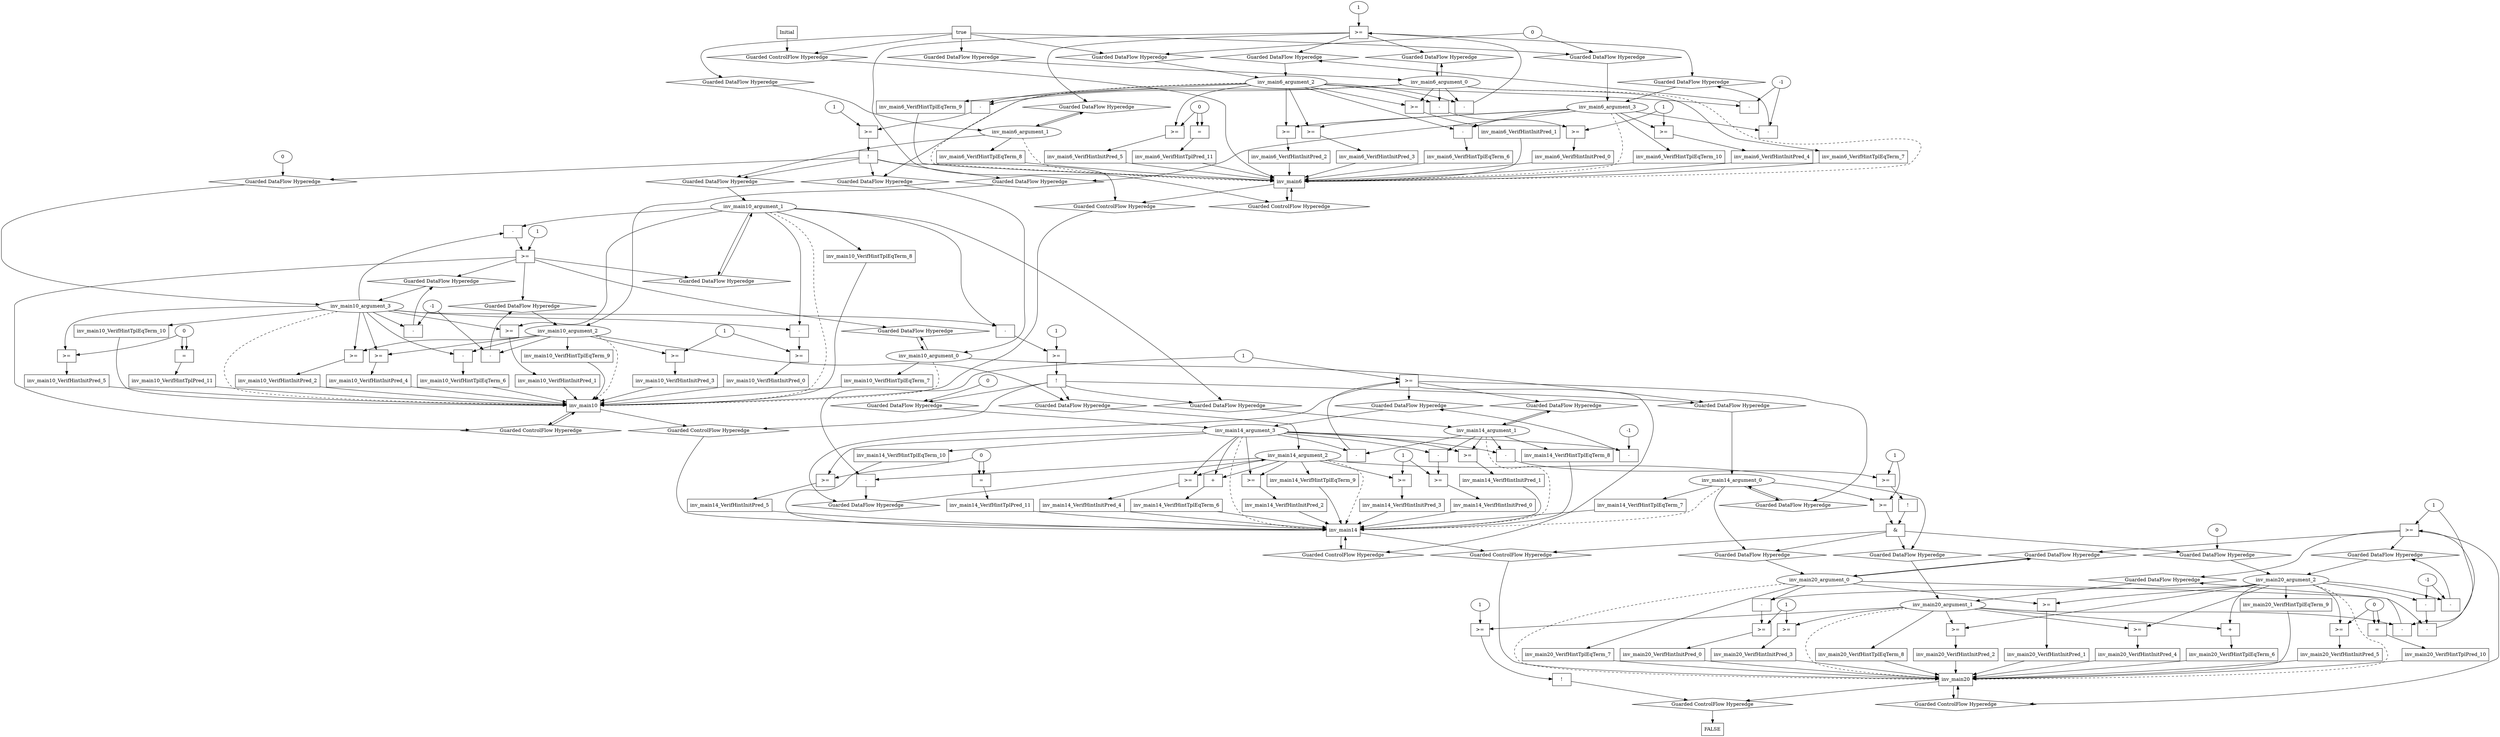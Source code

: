 digraph dag {
inv_main10 [label="inv_main10" shape="rect"];
inv_main14 [label="inv_main14" shape="rect"];
inv_main20 [label="inv_main20" shape="rect"];
inv_main6 [label="inv_main6" shape="rect"];
FALSE [label="FALSE" shape="rect"];
Initial [label="Initial" shape="rect"];
ControlFowHyperEdge_0 [label="Guarded ControlFlow Hyperedge" shape="diamond"];
Initial -> ControlFowHyperEdge_0[label=""]
ControlFowHyperEdge_0 -> inv_main6[label=""]
ControlFowHyperEdge_1 [label="Guarded ControlFlow Hyperedge" shape="diamond"];
inv_main20 -> ControlFowHyperEdge_1[label=""]
ControlFowHyperEdge_1 -> inv_main20[label=""]
ControlFowHyperEdge_2 [label="Guarded ControlFlow Hyperedge" shape="diamond"];
inv_main14 -> ControlFowHyperEdge_2[label=""]
ControlFowHyperEdge_2 -> inv_main20[label=""]
ControlFowHyperEdge_3 [label="Guarded ControlFlow Hyperedge" shape="diamond"];
inv_main14 -> ControlFowHyperEdge_3[label=""]
ControlFowHyperEdge_3 -> inv_main14[label=""]
ControlFowHyperEdge_4 [label="Guarded ControlFlow Hyperedge" shape="diamond"];
inv_main10 -> ControlFowHyperEdge_4[label=""]
ControlFowHyperEdge_4 -> inv_main14[label=""]
ControlFowHyperEdge_5 [label="Guarded ControlFlow Hyperedge" shape="diamond"];
inv_main10 -> ControlFowHyperEdge_5[label=""]
ControlFowHyperEdge_5 -> inv_main10[label=""]
ControlFowHyperEdge_6 [label="Guarded ControlFlow Hyperedge" shape="diamond"];
inv_main6 -> ControlFowHyperEdge_6[label=""]
ControlFowHyperEdge_6 -> inv_main10[label=""]
ControlFowHyperEdge_7 [label="Guarded ControlFlow Hyperedge" shape="diamond"];
inv_main6 -> ControlFowHyperEdge_7[label=""]
ControlFowHyperEdge_7 -> inv_main6[label=""]
ControlFowHyperEdge_8 [label="Guarded ControlFlow Hyperedge" shape="diamond"];
inv_main20 -> ControlFowHyperEdge_8[label=""]
ControlFowHyperEdge_8 -> FALSE[label=""]
inv_main6_argument_0 [label="inv_main6_argument_0" shape="oval"];
inv_main6_argument_0 -> inv_main6[label="" style="dashed"]
inv_main6_argument_1 [label="inv_main6_argument_1" shape="oval"];
inv_main6_argument_1 -> inv_main6[label="" style="dashed"]
inv_main6_argument_2 [label="inv_main6_argument_2" shape="oval"];
inv_main6_argument_2 -> inv_main6[label="" style="dashed"]
inv_main6_argument_3 [label="inv_main6_argument_3" shape="oval"];
inv_main6_argument_3 -> inv_main6[label="" style="dashed"]
inv_main20_argument_0 [label="inv_main20_argument_0" shape="oval"];
inv_main20_argument_0 -> inv_main20[label="" style="dashed"]
inv_main20_argument_1 [label="inv_main20_argument_1" shape="oval"];
inv_main20_argument_1 -> inv_main20[label="" style="dashed"]
inv_main20_argument_2 [label="inv_main20_argument_2" shape="oval"];
inv_main20_argument_2 -> inv_main20[label="" style="dashed"]
inv_main14_argument_0 [label="inv_main14_argument_0" shape="oval"];
inv_main14_argument_0 -> inv_main14[label="" style="dashed"]
inv_main14_argument_1 [label="inv_main14_argument_1" shape="oval"];
inv_main14_argument_1 -> inv_main14[label="" style="dashed"]
inv_main14_argument_2 [label="inv_main14_argument_2" shape="oval"];
inv_main14_argument_2 -> inv_main14[label="" style="dashed"]
inv_main14_argument_3 [label="inv_main14_argument_3" shape="oval"];
inv_main14_argument_3 -> inv_main14[label="" style="dashed"]
inv_main10_argument_0 [label="inv_main10_argument_0" shape="oval"];
inv_main10_argument_0 -> inv_main10[label="" style="dashed"]
inv_main10_argument_1 [label="inv_main10_argument_1" shape="oval"];
inv_main10_argument_1 -> inv_main10[label="" style="dashed"]
inv_main10_argument_2 [label="inv_main10_argument_2" shape="oval"];
inv_main10_argument_2 -> inv_main10[label="" style="dashed"]
inv_main10_argument_3 [label="inv_main10_argument_3" shape="oval"];
inv_main10_argument_3 -> inv_main10[label="" style="dashed"]

true_0 [label="true" shape="rect"];
true_0->ControlFowHyperEdge_0 [label=""];
xxxinv_main6___Initial_0xxxdataFlow_0_node_0 [label="0"];

xxxinv_main6___Initial_0xxxdataFlow_0_node_0->DataFowHyperEdge_0_inv_main6_argument_2 [label=""];

xxxinv_main6___Initial_0xxxdataFlow_0_node_0->DataFowHyperEdge_0_inv_main6_argument_3 [label=""];
xxxinv_main20___inv_main20_1xxxguard_0_node_0 [label=">=" shape="rect"];
xxxinv_main20___inv_main20_1xxxguard_0_node_1 [label="-" shape="rect"];
xxxinv_main20___inv_main20_1xxxguard_0_node_3 [label="-" shape="rect"];
xxxinv_main20___inv_main20_1xxxguard_0_node_1->xxxinv_main20___inv_main20_1xxxguard_0_node_0
xxxinv_main20___inv_main20_1xxxdataFlow_0_node_2->xxxinv_main20___inv_main20_1xxxguard_0_node_0
inv_main20_argument_0->xxxinv_main20___inv_main20_1xxxguard_0_node_1
xxxinv_main20___inv_main20_1xxxguard_0_node_3->xxxinv_main20___inv_main20_1xxxguard_0_node_1
inv_main20_argument_2->xxxinv_main20___inv_main20_1xxxguard_0_node_3
xxxinv_main20___inv_main20_1xxxdataFlow1_node_2->xxxinv_main20___inv_main20_1xxxguard_0_node_3

xxxinv_main20___inv_main20_1xxxguard_0_node_0->ControlFowHyperEdge_1 [label=""];
xxxinv_main20___inv_main20_1xxxdataFlow_0_node_0 [label="-" shape="rect"];
xxxinv_main20___inv_main20_1xxxdataFlow_0_node_2 [label="1"];
inv_main20_argument_1->xxxinv_main20___inv_main20_1xxxdataFlow_0_node_0
xxxinv_main20___inv_main20_1xxxdataFlow_0_node_2->xxxinv_main20___inv_main20_1xxxdataFlow_0_node_0

xxxinv_main20___inv_main20_1xxxdataFlow_0_node_0->DataFowHyperEdge_1_inv_main20_argument_1 [label=""];
xxxinv_main20___inv_main20_1xxxdataFlow1_node_0 [label="-" shape="rect"];
xxxinv_main20___inv_main20_1xxxdataFlow1_node_2 [label="-1"];
inv_main20_argument_2->xxxinv_main20___inv_main20_1xxxdataFlow1_node_0
xxxinv_main20___inv_main20_1xxxdataFlow1_node_2->xxxinv_main20___inv_main20_1xxxdataFlow1_node_0

xxxinv_main20___inv_main20_1xxxdataFlow1_node_0->DataFowHyperEdge_1_inv_main20_argument_2 [label=""];
xxxinv_main20___inv_main14_2xxx_and [label="&" shape="rect"];
xxxinv_main20___inv_main14_2xxxguard_0_node_0 [label=">=" shape="rect"];
xxxinv_main20___inv_main14_2xxxguard_0_node_2 [label="1"];
inv_main14_argument_0->xxxinv_main20___inv_main14_2xxxguard_0_node_0
xxxinv_main20___inv_main14_2xxxguard_0_node_2->xxxinv_main20___inv_main14_2xxxguard_0_node_0

xxxinv_main20___inv_main14_2xxxguard_0_node_0->xxxinv_main20___inv_main14_2xxx_and [label=""];
xxxinv_main20___inv_main14_2xxxguard1_node_0 [label="!" shape="rect"];
xxxinv_main20___inv_main14_2xxxguard1_node_1 [label=">=" shape="rect"];
xxxinv_main20___inv_main14_2xxxguard1_node_2 [label="-" shape="rect"];
xxxinv_main20___inv_main14_2xxxguard1_node_1->xxxinv_main20___inv_main14_2xxxguard1_node_0
xxxinv_main20___inv_main14_2xxxguard1_node_2->xxxinv_main20___inv_main14_2xxxguard1_node_1
xxxinv_main20___inv_main14_2xxxguard_0_node_2->xxxinv_main20___inv_main14_2xxxguard1_node_1
inv_main14_argument_1->xxxinv_main20___inv_main14_2xxxguard1_node_2
inv_main14_argument_3->xxxinv_main20___inv_main14_2xxxguard1_node_2

xxxinv_main20___inv_main14_2xxxguard1_node_0->xxxinv_main20___inv_main14_2xxx_and [label=""];
xxxinv_main20___inv_main14_2xxx_and->ControlFowHyperEdge_2 [label=""];
xxxinv_main20___inv_main14_2xxxdataFlow_0_node_0 [label="0"];

xxxinv_main20___inv_main14_2xxxdataFlow_0_node_0->DataFowHyperEdge_2_inv_main20_argument_2 [label=""];
xxxinv_main14___inv_main14_3xxxguard_0_node_0 [label=">=" shape="rect"];
xxxinv_main14___inv_main14_3xxxguard_0_node_1 [label="-" shape="rect"];
xxxinv_main14___inv_main14_3xxxguard_0_node_1->xxxinv_main14___inv_main14_3xxxguard_0_node_0
xxxinv_main14___inv_main14_3xxxdataFlow_0_node_2->xxxinv_main14___inv_main14_3xxxguard_0_node_0
inv_main14_argument_1->xxxinv_main14___inv_main14_3xxxguard_0_node_1
inv_main14_argument_3->xxxinv_main14___inv_main14_3xxxguard_0_node_1

xxxinv_main14___inv_main14_3xxxguard_0_node_0->ControlFowHyperEdge_3 [label=""];
xxxinv_main14___inv_main14_3xxxdataFlow_0_node_0 [label="-" shape="rect"];
xxxinv_main14___inv_main14_3xxxdataFlow_0_node_2 [label="1"];
inv_main14_argument_2->xxxinv_main14___inv_main14_3xxxdataFlow_0_node_0
xxxinv_main14___inv_main14_3xxxdataFlow_0_node_2->xxxinv_main14___inv_main14_3xxxdataFlow_0_node_0

xxxinv_main14___inv_main14_3xxxdataFlow_0_node_0->DataFowHyperEdge_3_inv_main14_argument_2 [label=""];
xxxinv_main14___inv_main14_3xxxdataFlow1_node_0 [label="-" shape="rect"];
xxxinv_main14___inv_main14_3xxxdataFlow1_node_2 [label="-1"];
inv_main14_argument_3->xxxinv_main14___inv_main14_3xxxdataFlow1_node_0
xxxinv_main14___inv_main14_3xxxdataFlow1_node_2->xxxinv_main14___inv_main14_3xxxdataFlow1_node_0

xxxinv_main14___inv_main14_3xxxdataFlow1_node_0->DataFowHyperEdge_3_inv_main14_argument_3 [label=""];
xxxinv_main14___inv_main10_4xxxguard_0_node_0 [label="!" shape="rect"];
xxxinv_main14___inv_main10_4xxxguard_0_node_1 [label=">=" shape="rect"];
xxxinv_main14___inv_main10_4xxxguard_0_node_2 [label="-" shape="rect"];
xxxinv_main14___inv_main10_4xxxguard_0_node_5 [label="1"];
xxxinv_main14___inv_main10_4xxxguard_0_node_1->xxxinv_main14___inv_main10_4xxxguard_0_node_0
xxxinv_main14___inv_main10_4xxxguard_0_node_2->xxxinv_main14___inv_main10_4xxxguard_0_node_1
xxxinv_main14___inv_main10_4xxxguard_0_node_5->xxxinv_main14___inv_main10_4xxxguard_0_node_1
inv_main10_argument_1->xxxinv_main14___inv_main10_4xxxguard_0_node_2
inv_main10_argument_3->xxxinv_main14___inv_main10_4xxxguard_0_node_2

xxxinv_main14___inv_main10_4xxxguard_0_node_0->ControlFowHyperEdge_4 [label=""];
xxxinv_main14___inv_main10_4xxxdataFlow_0_node_0 [label="0"];

xxxinv_main14___inv_main10_4xxxdataFlow_0_node_0->DataFowHyperEdge_4_inv_main14_argument_3 [label=""];
xxxinv_main10___inv_main10_5xxxguard_0_node_0 [label=">=" shape="rect"];
xxxinv_main10___inv_main10_5xxxguard_0_node_1 [label="-" shape="rect"];
xxxinv_main10___inv_main10_5xxxguard_0_node_4 [label="1"];
xxxinv_main10___inv_main10_5xxxguard_0_node_1->xxxinv_main10___inv_main10_5xxxguard_0_node_0
xxxinv_main10___inv_main10_5xxxguard_0_node_4->xxxinv_main10___inv_main10_5xxxguard_0_node_0
inv_main10_argument_1->xxxinv_main10___inv_main10_5xxxguard_0_node_1
inv_main10_argument_3->xxxinv_main10___inv_main10_5xxxguard_0_node_1

xxxinv_main10___inv_main10_5xxxguard_0_node_0->ControlFowHyperEdge_5 [label=""];
xxxinv_main10___inv_main10_5xxxdataFlow_0_node_0 [label="-" shape="rect"];
xxxinv_main10___inv_main10_5xxxdataFlow_0_node_2 [label="-1"];
inv_main10_argument_2->xxxinv_main10___inv_main10_5xxxdataFlow_0_node_0
xxxinv_main10___inv_main10_5xxxdataFlow_0_node_2->xxxinv_main10___inv_main10_5xxxdataFlow_0_node_0

xxxinv_main10___inv_main10_5xxxdataFlow_0_node_0->DataFowHyperEdge_5_inv_main10_argument_2 [label=""];
xxxinv_main10___inv_main10_5xxxdataFlow1_node_0 [label="-" shape="rect"];
inv_main10_argument_3->xxxinv_main10___inv_main10_5xxxdataFlow1_node_0
xxxinv_main10___inv_main10_5xxxdataFlow_0_node_2->xxxinv_main10___inv_main10_5xxxdataFlow1_node_0

xxxinv_main10___inv_main10_5xxxdataFlow1_node_0->DataFowHyperEdge_5_inv_main10_argument_3 [label=""];
xxxinv_main10___inv_main6_6xxxguard_0_node_0 [label="!" shape="rect"];
xxxinv_main10___inv_main6_6xxxguard_0_node_1 [label=">=" shape="rect"];
xxxinv_main10___inv_main6_6xxxguard_0_node_2 [label="-" shape="rect"];
xxxinv_main10___inv_main6_6xxxguard_0_node_5 [label="1"];
xxxinv_main10___inv_main6_6xxxguard_0_node_1->xxxinv_main10___inv_main6_6xxxguard_0_node_0
xxxinv_main10___inv_main6_6xxxguard_0_node_2->xxxinv_main10___inv_main6_6xxxguard_0_node_1
xxxinv_main10___inv_main6_6xxxguard_0_node_5->xxxinv_main10___inv_main6_6xxxguard_0_node_1
inv_main6_argument_0->xxxinv_main10___inv_main6_6xxxguard_0_node_2
inv_main6_argument_2->xxxinv_main10___inv_main6_6xxxguard_0_node_2

xxxinv_main10___inv_main6_6xxxguard_0_node_0->ControlFowHyperEdge_6 [label=""];
xxxinv_main10___inv_main6_6xxxdataFlow_0_node_0 [label="0"];

xxxinv_main10___inv_main6_6xxxdataFlow_0_node_0->DataFowHyperEdge_6_inv_main10_argument_3 [label=""];
xxxinv_main6___inv_main6_7xxxguard_0_node_0 [label=">=" shape="rect"];
xxxinv_main6___inv_main6_7xxxguard_0_node_1 [label="-" shape="rect"];
xxxinv_main6___inv_main6_7xxxguard_0_node_4 [label="1"];
xxxinv_main6___inv_main6_7xxxguard_0_node_1->xxxinv_main6___inv_main6_7xxxguard_0_node_0
xxxinv_main6___inv_main6_7xxxguard_0_node_4->xxxinv_main6___inv_main6_7xxxguard_0_node_0
inv_main6_argument_0->xxxinv_main6___inv_main6_7xxxguard_0_node_1
inv_main6_argument_2->xxxinv_main6___inv_main6_7xxxguard_0_node_1

xxxinv_main6___inv_main6_7xxxguard_0_node_0->ControlFowHyperEdge_7 [label=""];
xxxinv_main6___inv_main6_7xxxdataFlow_0_node_0 [label="-" shape="rect"];
xxxinv_main6___inv_main6_7xxxdataFlow_0_node_2 [label="-1"];
inv_main6_argument_2->xxxinv_main6___inv_main6_7xxxdataFlow_0_node_0
xxxinv_main6___inv_main6_7xxxdataFlow_0_node_2->xxxinv_main6___inv_main6_7xxxdataFlow_0_node_0

xxxinv_main6___inv_main6_7xxxdataFlow_0_node_0->DataFowHyperEdge_7_inv_main6_argument_2 [label=""];
xxxinv_main6___inv_main6_7xxxdataFlow1_node_0 [label="-" shape="rect"];
inv_main6_argument_3->xxxinv_main6___inv_main6_7xxxdataFlow1_node_0
xxxinv_main6___inv_main6_7xxxdataFlow_0_node_2->xxxinv_main6___inv_main6_7xxxdataFlow1_node_0

xxxinv_main6___inv_main6_7xxxdataFlow1_node_0->DataFowHyperEdge_7_inv_main6_argument_3 [label=""];
xxxFALSE___inv_main20_8xxxguard_0_node_0 [label="!" shape="rect"];
xxxFALSE___inv_main20_8xxxguard_0_node_1 [label=">=" shape="rect"];
xxxFALSE___inv_main20_8xxxguard_0_node_3 [label="1"];
xxxFALSE___inv_main20_8xxxguard_0_node_1->xxxFALSE___inv_main20_8xxxguard_0_node_0
inv_main20_argument_1->xxxFALSE___inv_main20_8xxxguard_0_node_1
xxxFALSE___inv_main20_8xxxguard_0_node_3->xxxFALSE___inv_main20_8xxxguard_0_node_1

xxxFALSE___inv_main20_8xxxguard_0_node_0->ControlFowHyperEdge_8 [label=""];
DataFowHyperEdge_0_inv_main6_argument_0 [label="Guarded DataFlow Hyperedge" shape="diamond"];
DataFowHyperEdge_0_inv_main6_argument_0 -> inv_main6_argument_0[label=""]
true_0->DataFowHyperEdge_0_inv_main6_argument_0 [label=""];
DataFowHyperEdge_0_inv_main6_argument_1 [label="Guarded DataFlow Hyperedge" shape="diamond"];
DataFowHyperEdge_0_inv_main6_argument_1 -> inv_main6_argument_1[label=""]
true_0->DataFowHyperEdge_0_inv_main6_argument_1 [label=""];
DataFowHyperEdge_0_inv_main6_argument_2 [label="Guarded DataFlow Hyperedge" shape="diamond"];
DataFowHyperEdge_0_inv_main6_argument_2 -> inv_main6_argument_2[label=""]
true_0->DataFowHyperEdge_0_inv_main6_argument_2 [label=""];
DataFowHyperEdge_0_inv_main6_argument_3 [label="Guarded DataFlow Hyperedge" shape="diamond"];
DataFowHyperEdge_0_inv_main6_argument_3 -> inv_main6_argument_3[label=""]
true_0->DataFowHyperEdge_0_inv_main6_argument_3 [label=""];
DataFowHyperEdge_1_inv_main20_argument_0 [label="Guarded DataFlow Hyperedge" shape="diamond"];
DataFowHyperEdge_1_inv_main20_argument_0 -> inv_main20_argument_0[label=""]
xxxinv_main20___inv_main20_1xxxguard_0_node_0 -> DataFowHyperEdge_1_inv_main20_argument_0[label=""]
DataFowHyperEdge_1_inv_main20_argument_1 [label="Guarded DataFlow Hyperedge" shape="diamond"];
DataFowHyperEdge_1_inv_main20_argument_1 -> inv_main20_argument_1[label=""]
xxxinv_main20___inv_main20_1xxxguard_0_node_0 -> DataFowHyperEdge_1_inv_main20_argument_1[label=""]
DataFowHyperEdge_1_inv_main20_argument_2 [label="Guarded DataFlow Hyperedge" shape="diamond"];
DataFowHyperEdge_1_inv_main20_argument_2 -> inv_main20_argument_2[label=""]
xxxinv_main20___inv_main20_1xxxguard_0_node_0 -> DataFowHyperEdge_1_inv_main20_argument_2[label=""]
DataFowHyperEdge_2_inv_main20_argument_0 [label="Guarded DataFlow Hyperedge" shape="diamond"];
DataFowHyperEdge_2_inv_main20_argument_0 -> inv_main20_argument_0[label=""]
xxxinv_main20___inv_main14_2xxx_and -> DataFowHyperEdge_2_inv_main20_argument_0[label=""]
DataFowHyperEdge_2_inv_main20_argument_1 [label="Guarded DataFlow Hyperedge" shape="diamond"];
DataFowHyperEdge_2_inv_main20_argument_1 -> inv_main20_argument_1[label=""]
xxxinv_main20___inv_main14_2xxx_and -> DataFowHyperEdge_2_inv_main20_argument_1[label=""]
DataFowHyperEdge_2_inv_main20_argument_2 [label="Guarded DataFlow Hyperedge" shape="diamond"];
DataFowHyperEdge_2_inv_main20_argument_2 -> inv_main20_argument_2[label=""]
xxxinv_main20___inv_main14_2xxx_and -> DataFowHyperEdge_2_inv_main20_argument_2[label=""]
DataFowHyperEdge_3_inv_main14_argument_0 [label="Guarded DataFlow Hyperedge" shape="diamond"];
DataFowHyperEdge_3_inv_main14_argument_0 -> inv_main14_argument_0[label=""]
xxxinv_main14___inv_main14_3xxxguard_0_node_0 -> DataFowHyperEdge_3_inv_main14_argument_0[label=""]
DataFowHyperEdge_3_inv_main14_argument_1 [label="Guarded DataFlow Hyperedge" shape="diamond"];
DataFowHyperEdge_3_inv_main14_argument_1 -> inv_main14_argument_1[label=""]
xxxinv_main14___inv_main14_3xxxguard_0_node_0 -> DataFowHyperEdge_3_inv_main14_argument_1[label=""]
DataFowHyperEdge_3_inv_main14_argument_2 [label="Guarded DataFlow Hyperedge" shape="diamond"];
DataFowHyperEdge_3_inv_main14_argument_2 -> inv_main14_argument_2[label=""]
xxxinv_main14___inv_main14_3xxxguard_0_node_0 -> DataFowHyperEdge_3_inv_main14_argument_2[label=""]
DataFowHyperEdge_3_inv_main14_argument_3 [label="Guarded DataFlow Hyperedge" shape="diamond"];
DataFowHyperEdge_3_inv_main14_argument_3 -> inv_main14_argument_3[label=""]
xxxinv_main14___inv_main14_3xxxguard_0_node_0 -> DataFowHyperEdge_3_inv_main14_argument_3[label=""]
DataFowHyperEdge_4_inv_main14_argument_0 [label="Guarded DataFlow Hyperedge" shape="diamond"];
DataFowHyperEdge_4_inv_main14_argument_0 -> inv_main14_argument_0[label=""]
xxxinv_main14___inv_main10_4xxxguard_0_node_0 -> DataFowHyperEdge_4_inv_main14_argument_0[label=""]
DataFowHyperEdge_4_inv_main14_argument_1 [label="Guarded DataFlow Hyperedge" shape="diamond"];
DataFowHyperEdge_4_inv_main14_argument_1 -> inv_main14_argument_1[label=""]
xxxinv_main14___inv_main10_4xxxguard_0_node_0 -> DataFowHyperEdge_4_inv_main14_argument_1[label=""]
DataFowHyperEdge_4_inv_main14_argument_2 [label="Guarded DataFlow Hyperedge" shape="diamond"];
DataFowHyperEdge_4_inv_main14_argument_2 -> inv_main14_argument_2[label=""]
xxxinv_main14___inv_main10_4xxxguard_0_node_0 -> DataFowHyperEdge_4_inv_main14_argument_2[label=""]
DataFowHyperEdge_4_inv_main14_argument_3 [label="Guarded DataFlow Hyperedge" shape="diamond"];
DataFowHyperEdge_4_inv_main14_argument_3 -> inv_main14_argument_3[label=""]
xxxinv_main14___inv_main10_4xxxguard_0_node_0 -> DataFowHyperEdge_4_inv_main14_argument_3[label=""]
DataFowHyperEdge_5_inv_main10_argument_0 [label="Guarded DataFlow Hyperedge" shape="diamond"];
DataFowHyperEdge_5_inv_main10_argument_0 -> inv_main10_argument_0[label=""]
xxxinv_main10___inv_main10_5xxxguard_0_node_0 -> DataFowHyperEdge_5_inv_main10_argument_0[label=""]
DataFowHyperEdge_5_inv_main10_argument_1 [label="Guarded DataFlow Hyperedge" shape="diamond"];
DataFowHyperEdge_5_inv_main10_argument_1 -> inv_main10_argument_1[label=""]
xxxinv_main10___inv_main10_5xxxguard_0_node_0 -> DataFowHyperEdge_5_inv_main10_argument_1[label=""]
DataFowHyperEdge_5_inv_main10_argument_2 [label="Guarded DataFlow Hyperedge" shape="diamond"];
DataFowHyperEdge_5_inv_main10_argument_2 -> inv_main10_argument_2[label=""]
xxxinv_main10___inv_main10_5xxxguard_0_node_0 -> DataFowHyperEdge_5_inv_main10_argument_2[label=""]
DataFowHyperEdge_5_inv_main10_argument_3 [label="Guarded DataFlow Hyperedge" shape="diamond"];
DataFowHyperEdge_5_inv_main10_argument_3 -> inv_main10_argument_3[label=""]
xxxinv_main10___inv_main10_5xxxguard_0_node_0 -> DataFowHyperEdge_5_inv_main10_argument_3[label=""]
DataFowHyperEdge_6_inv_main10_argument_0 [label="Guarded DataFlow Hyperedge" shape="diamond"];
DataFowHyperEdge_6_inv_main10_argument_0 -> inv_main10_argument_0[label=""]
xxxinv_main10___inv_main6_6xxxguard_0_node_0 -> DataFowHyperEdge_6_inv_main10_argument_0[label=""]
DataFowHyperEdge_6_inv_main10_argument_1 [label="Guarded DataFlow Hyperedge" shape="diamond"];
DataFowHyperEdge_6_inv_main10_argument_1 -> inv_main10_argument_1[label=""]
xxxinv_main10___inv_main6_6xxxguard_0_node_0 -> DataFowHyperEdge_6_inv_main10_argument_1[label=""]
DataFowHyperEdge_6_inv_main10_argument_2 [label="Guarded DataFlow Hyperedge" shape="diamond"];
DataFowHyperEdge_6_inv_main10_argument_2 -> inv_main10_argument_2[label=""]
xxxinv_main10___inv_main6_6xxxguard_0_node_0 -> DataFowHyperEdge_6_inv_main10_argument_2[label=""]
DataFowHyperEdge_6_inv_main10_argument_3 [label="Guarded DataFlow Hyperedge" shape="diamond"];
DataFowHyperEdge_6_inv_main10_argument_3 -> inv_main10_argument_3[label=""]
xxxinv_main10___inv_main6_6xxxguard_0_node_0 -> DataFowHyperEdge_6_inv_main10_argument_3[label=""]
DataFowHyperEdge_7_inv_main6_argument_0 [label="Guarded DataFlow Hyperedge" shape="diamond"];
DataFowHyperEdge_7_inv_main6_argument_0 -> inv_main6_argument_0[label=""]
xxxinv_main6___inv_main6_7xxxguard_0_node_0 -> DataFowHyperEdge_7_inv_main6_argument_0[label=""]
DataFowHyperEdge_7_inv_main6_argument_1 [label="Guarded DataFlow Hyperedge" shape="diamond"];
DataFowHyperEdge_7_inv_main6_argument_1 -> inv_main6_argument_1[label=""]
xxxinv_main6___inv_main6_7xxxguard_0_node_0 -> DataFowHyperEdge_7_inv_main6_argument_1[label=""]
DataFowHyperEdge_7_inv_main6_argument_2 [label="Guarded DataFlow Hyperedge" shape="diamond"];
DataFowHyperEdge_7_inv_main6_argument_2 -> inv_main6_argument_2[label=""]
xxxinv_main6___inv_main6_7xxxguard_0_node_0 -> DataFowHyperEdge_7_inv_main6_argument_2[label=""]
DataFowHyperEdge_7_inv_main6_argument_3 [label="Guarded DataFlow Hyperedge" shape="diamond"];
DataFowHyperEdge_7_inv_main6_argument_3 -> inv_main6_argument_3[label=""]
xxxinv_main6___inv_main6_7xxxguard_0_node_0 -> DataFowHyperEdge_7_inv_main6_argument_3[label=""]
inv_main20_argument_0 -> DataFowHyperEdge_1_inv_main20_argument_0[label=""]
inv_main14_argument_0 -> DataFowHyperEdge_2_inv_main20_argument_0[label=""]
inv_main14_argument_2 -> DataFowHyperEdge_2_inv_main20_argument_1[label=""]
inv_main14_argument_0 -> DataFowHyperEdge_3_inv_main14_argument_0[label=""]
inv_main14_argument_1 -> DataFowHyperEdge_3_inv_main14_argument_1[label=""]
inv_main10_argument_0 -> DataFowHyperEdge_4_inv_main14_argument_0[label=""]
inv_main10_argument_1 -> DataFowHyperEdge_4_inv_main14_argument_1[label=""]
inv_main10_argument_2 -> DataFowHyperEdge_4_inv_main14_argument_2[label=""]
inv_main10_argument_0 -> DataFowHyperEdge_5_inv_main10_argument_0[label=""]
inv_main10_argument_1 -> DataFowHyperEdge_5_inv_main10_argument_1[label=""]
inv_main6_argument_0 -> DataFowHyperEdge_6_inv_main10_argument_0[label=""]
inv_main6_argument_1 -> DataFowHyperEdge_6_inv_main10_argument_1[label=""]
inv_main6_argument_3 -> DataFowHyperEdge_6_inv_main10_argument_2[label=""]
inv_main6_argument_0 -> DataFowHyperEdge_7_inv_main6_argument_0[label=""]
inv_main6_argument_1 -> DataFowHyperEdge_7_inv_main6_argument_1[label=""]




inv_main6_VerifHintInitPred_0 [label="inv_main6_VerifHintInitPred_0" shape="rect"];
inv_main6predicate_0_node_0 -> inv_main6_VerifHintInitPred_0[label="" ];
inv_main6_VerifHintInitPred_0 -> inv_main6[label="" ];
inv_main6predicate_0_node_0 [label=">=" shape="rect"];
inv_main6predicate_0_node_1 [label="-" shape="rect"];
inv_main6_argument_0 [label="inv_main6_argument_0"];
inv_main6_argument_2 [label="inv_main6_argument_2"];
inv_main6predicate_0_node_4 [label="1"];
inv_main6predicate_0_node_1->inv_main6predicate_0_node_0
inv_main6predicate_0_node_4->inv_main6predicate_0_node_0
inv_main6_argument_2->inv_main6predicate_0_node_1
inv_main6_argument_0->inv_main6predicate_0_node_1

inv_main6_VerifHintInitPred_1 [label="inv_main6_VerifHintInitPred_1" shape="rect"];
inv_main6predicate_1_node_0 -> inv_main6_VerifHintInitPred_1[label="" ];
inv_main6_VerifHintInitPred_1 -> inv_main6[label="" ];
inv_main6predicate_1_node_0 [label=">=" shape="rect"];
inv_main6_argument_0 [label="inv_main6_argument_0"];
inv_main6_argument_2 [label="inv_main6_argument_2"];
inv_main6_argument_2->inv_main6predicate_1_node_0
inv_main6_argument_0->inv_main6predicate_1_node_0

inv_main6_VerifHintInitPred_2 [label="inv_main6_VerifHintInitPred_2" shape="rect"];
inv_main6predicate_2_node_0 -> inv_main6_VerifHintInitPred_2[label="" ];
inv_main6_VerifHintInitPred_2 -> inv_main6[label="" ];
inv_main6predicate_2_node_0 [label=">=" shape="rect"];
inv_main6_argument_2 [label="inv_main6_argument_2"];
inv_main6_argument_3 [label="inv_main6_argument_3"];
inv_main6_argument_3->inv_main6predicate_2_node_0
inv_main6_argument_2->inv_main6predicate_2_node_0

inv_main6_VerifHintInitPred_3 [label="inv_main6_VerifHintInitPred_3" shape="rect"];
inv_main6predicate_3_node_0 -> inv_main6_VerifHintInitPred_3[label="" ];
inv_main6_VerifHintInitPred_3 -> inv_main6[label="" ];
inv_main6predicate_3_node_0 [label=">=" shape="rect"];
inv_main6_argument_3 [label="inv_main6_argument_3"];
inv_main6_argument_2 [label="inv_main6_argument_2"];
inv_main6_argument_2->inv_main6predicate_3_node_0
inv_main6_argument_3->inv_main6predicate_3_node_0

inv_main6_VerifHintInitPred_4 [label="inv_main6_VerifHintInitPred_4" shape="rect"];
inv_main6predicate_4_node_0 -> inv_main6_VerifHintInitPred_4[label="" ];
inv_main6_VerifHintInitPred_4 -> inv_main6[label="" ];
inv_main6predicate_4_node_0 [label=">=" shape="rect"];
inv_main6_argument_3 [label="inv_main6_argument_3"];
inv_main6predicate_0_node_4->inv_main6predicate_4_node_0
inv_main6_argument_3->inv_main6predicate_4_node_0

inv_main6_VerifHintInitPred_5 [label="inv_main6_VerifHintInitPred_5" shape="rect"];
inv_main6predicate_5_node_0 -> inv_main6_VerifHintInitPred_5[label="" ];
inv_main6_VerifHintInitPred_5 -> inv_main6[label="" ];
inv_main6predicate_5_node_0 [label=">=" shape="rect"];
inv_main6_argument_2 [label="inv_main6_argument_2"];
inv_main6predicate_5_node_2 [label="0"];
inv_main6predicate_5_node_2->inv_main6predicate_5_node_0
inv_main6_argument_2->inv_main6predicate_5_node_0

inv_main6_VerifHintTplEqTerm_6 [label="inv_main6_VerifHintTplEqTerm_6" shape="rect"];
inv_main6predicate_6_node_0 -> inv_main6_VerifHintTplEqTerm_6[label="" ];
inv_main6_VerifHintTplEqTerm_6 -> inv_main6[label="" ];
inv_main6predicate_6_node_0 [label="-" shape="rect"];
inv_main6_argument_3 [label="inv_main6_argument_3"];
inv_main6_argument_2 [label="inv_main6_argument_2"];
inv_main6_argument_2->inv_main6predicate_6_node_0
inv_main6_argument_3->inv_main6predicate_6_node_0

inv_main6_VerifHintTplEqTerm_7 [label="inv_main6_VerifHintTplEqTerm_7" shape="rect"];
inv_main6_argument_0 -> inv_main6_VerifHintTplEqTerm_7[label="" ];
inv_main6_VerifHintTplEqTerm_7 -> inv_main6[label="" ];
inv_main6_argument_0 [label="inv_main6_argument_0"];

inv_main6_VerifHintTplEqTerm_8 [label="inv_main6_VerifHintTplEqTerm_8" shape="rect"];
inv_main6_argument_1 -> inv_main6_VerifHintTplEqTerm_8[label="" ];
inv_main6_VerifHintTplEqTerm_8 -> inv_main6[label="" ];
inv_main6_argument_1 [label="inv_main6_argument_1"];

inv_main6_VerifHintTplEqTerm_9 [label="inv_main6_VerifHintTplEqTerm_9" shape="rect"];
inv_main6_argument_2 -> inv_main6_VerifHintTplEqTerm_9[label="" ];
inv_main6_VerifHintTplEqTerm_9 -> inv_main6[label="" ];
inv_main6_argument_2 [label="inv_main6_argument_2"];

inv_main6_VerifHintTplEqTerm_10 [label="inv_main6_VerifHintTplEqTerm_10" shape="rect"];
inv_main6_argument_3 -> inv_main6_VerifHintTplEqTerm_10[label="" ];
inv_main6_VerifHintTplEqTerm_10 -> inv_main6[label="" ];
inv_main6_argument_3 [label="inv_main6_argument_3"];

inv_main6_VerifHintTplPred_11 [label="inv_main6_VerifHintTplPred_11" shape="rect"];
inv_main6predicate_11_node_0 -> inv_main6_VerifHintTplPred_11[label="" ];
inv_main6_VerifHintTplPred_11 -> inv_main6[label="" ];
inv_main6predicate_11_node_0 [label="=" shape="rect"];
inv_main6predicate_5_node_2->inv_main6predicate_11_node_0
inv_main6predicate_5_node_2->inv_main6predicate_11_node_0

inv_main20_VerifHintInitPred_0 [label="inv_main20_VerifHintInitPred_0" shape="rect"];
inv_main20predicate_0_node_0 -> inv_main20_VerifHintInitPred_0[label="" ];
inv_main20_VerifHintInitPred_0 -> inv_main20[label="" ];
inv_main20predicate_0_node_0 [label=">=" shape="rect"];
inv_main20predicate_0_node_1 [label="-" shape="rect"];
inv_main20_argument_0 [label="inv_main20_argument_0"];
inv_main20_argument_2 [label="inv_main20_argument_2"];
inv_main20predicate_0_node_4 [label="1"];
inv_main20predicate_0_node_1->inv_main20predicate_0_node_0
inv_main20predicate_0_node_4->inv_main20predicate_0_node_0
inv_main20_argument_2->inv_main20predicate_0_node_1
inv_main20_argument_0->inv_main20predicate_0_node_1

inv_main20_VerifHintInitPred_1 [label="inv_main20_VerifHintInitPred_1" shape="rect"];
inv_main20predicate_1_node_0 -> inv_main20_VerifHintInitPred_1[label="" ];
inv_main20_VerifHintInitPred_1 -> inv_main20[label="" ];
inv_main20predicate_1_node_0 [label=">=" shape="rect"];
inv_main20_argument_0 [label="inv_main20_argument_0"];
inv_main20_argument_2 [label="inv_main20_argument_2"];
inv_main20_argument_2->inv_main20predicate_1_node_0
inv_main20_argument_0->inv_main20predicate_1_node_0

inv_main20_VerifHintInitPred_2 [label="inv_main20_VerifHintInitPred_2" shape="rect"];
inv_main20predicate_2_node_0 -> inv_main20_VerifHintInitPred_2[label="" ];
inv_main20_VerifHintInitPred_2 -> inv_main20[label="" ];
inv_main20predicate_2_node_0 [label=">=" shape="rect"];
inv_main20_argument_1 [label="inv_main20_argument_1"];
inv_main20_argument_2 [label="inv_main20_argument_2"];
inv_main20_argument_2->inv_main20predicate_2_node_0
inv_main20_argument_1->inv_main20predicate_2_node_0

inv_main20_VerifHintInitPred_3 [label="inv_main20_VerifHintInitPred_3" shape="rect"];
inv_main20predicate_3_node_0 -> inv_main20_VerifHintInitPred_3[label="" ];
inv_main20_VerifHintInitPred_3 -> inv_main20[label="" ];
inv_main20predicate_3_node_0 [label=">=" shape="rect"];
inv_main20_argument_1 [label="inv_main20_argument_1"];
inv_main20predicate_0_node_4->inv_main20predicate_3_node_0
inv_main20_argument_1->inv_main20predicate_3_node_0

inv_main20_VerifHintInitPred_4 [label="inv_main20_VerifHintInitPred_4" shape="rect"];
inv_main20predicate_4_node_0 -> inv_main20_VerifHintInitPred_4[label="" ];
inv_main20_VerifHintInitPred_4 -> inv_main20[label="" ];
inv_main20predicate_4_node_0 [label=">=" shape="rect"];
inv_main20_argument_2 [label="inv_main20_argument_2"];
inv_main20_argument_1 [label="inv_main20_argument_1"];
inv_main20_argument_1->inv_main20predicate_4_node_0
inv_main20_argument_2->inv_main20predicate_4_node_0

inv_main20_VerifHintInitPred_5 [label="inv_main20_VerifHintInitPred_5" shape="rect"];
inv_main20predicate_5_node_0 -> inv_main20_VerifHintInitPred_5[label="" ];
inv_main20_VerifHintInitPred_5 -> inv_main20[label="" ];
inv_main20predicate_5_node_0 [label=">=" shape="rect"];
inv_main20_argument_2 [label="inv_main20_argument_2"];
inv_main20predicate_5_node_2 [label="0"];
inv_main20predicate_5_node_2->inv_main20predicate_5_node_0
inv_main20_argument_2->inv_main20predicate_5_node_0

inv_main20_VerifHintTplEqTerm_6 [label="inv_main20_VerifHintTplEqTerm_6" shape="rect"];
inv_main20predicate_6_node_0 -> inv_main20_VerifHintTplEqTerm_6[label="" ];
inv_main20_VerifHintTplEqTerm_6 -> inv_main20[label="" ];
inv_main20predicate_6_node_0 [label="+" shape="rect"];
inv_main20_argument_2 [label="inv_main20_argument_2"];
inv_main20_argument_1 [label="inv_main20_argument_1"];
inv_main20_argument_1->inv_main20predicate_6_node_0
inv_main20_argument_2->inv_main20predicate_6_node_0

inv_main20_VerifHintTplEqTerm_7 [label="inv_main20_VerifHintTplEqTerm_7" shape="rect"];
inv_main20_argument_0 -> inv_main20_VerifHintTplEqTerm_7[label="" ];
inv_main20_VerifHintTplEqTerm_7 -> inv_main20[label="" ];
inv_main20_argument_0 [label="inv_main20_argument_0"];

inv_main20_VerifHintTplEqTerm_8 [label="inv_main20_VerifHintTplEqTerm_8" shape="rect"];
inv_main20_argument_1 -> inv_main20_VerifHintTplEqTerm_8[label="" ];
inv_main20_VerifHintTplEqTerm_8 -> inv_main20[label="" ];
inv_main20_argument_1 [label="inv_main20_argument_1"];

inv_main20_VerifHintTplEqTerm_9 [label="inv_main20_VerifHintTplEqTerm_9" shape="rect"];
inv_main20_argument_2 -> inv_main20_VerifHintTplEqTerm_9[label="" ];
inv_main20_VerifHintTplEqTerm_9 -> inv_main20[label="" ];
inv_main20_argument_2 [label="inv_main20_argument_2"];

inv_main20_VerifHintTplPred_10 [label="inv_main20_VerifHintTplPred_10" shape="rect"];
inv_main20predicate_10_node_0 -> inv_main20_VerifHintTplPred_10[label="" ];
inv_main20_VerifHintTplPred_10 -> inv_main20[label="" ];
inv_main20predicate_10_node_0 [label="=" shape="rect"];
inv_main20predicate_5_node_2->inv_main20predicate_10_node_0
inv_main20predicate_5_node_2->inv_main20predicate_10_node_0

inv_main14_VerifHintInitPred_0 [label="inv_main14_VerifHintInitPred_0" shape="rect"];
inv_main14predicate_0_node_0 -> inv_main14_VerifHintInitPred_0[label="" ];
inv_main14_VerifHintInitPred_0 -> inv_main14[label="" ];
inv_main14predicate_0_node_0 [label=">=" shape="rect"];
inv_main14predicate_0_node_1 [label="-" shape="rect"];
inv_main14_argument_1 [label="inv_main14_argument_1"];
inv_main14_argument_3 [label="inv_main14_argument_3"];
inv_main14predicate_0_node_4 [label="1"];
inv_main14predicate_0_node_1->inv_main14predicate_0_node_0
inv_main14predicate_0_node_4->inv_main14predicate_0_node_0
inv_main14_argument_3->inv_main14predicate_0_node_1
inv_main14_argument_1->inv_main14predicate_0_node_1

inv_main14_VerifHintInitPred_1 [label="inv_main14_VerifHintInitPred_1" shape="rect"];
inv_main14predicate_1_node_0 -> inv_main14_VerifHintInitPred_1[label="" ];
inv_main14_VerifHintInitPred_1 -> inv_main14[label="" ];
inv_main14predicate_1_node_0 [label=">=" shape="rect"];
inv_main14_argument_1 [label="inv_main14_argument_1"];
inv_main14_argument_3 [label="inv_main14_argument_3"];
inv_main14_argument_3->inv_main14predicate_1_node_0
inv_main14_argument_1->inv_main14predicate_1_node_0

inv_main14_VerifHintInitPred_2 [label="inv_main14_VerifHintInitPred_2" shape="rect"];
inv_main14predicate_2_node_0 -> inv_main14_VerifHintInitPred_2[label="" ];
inv_main14_VerifHintInitPred_2 -> inv_main14[label="" ];
inv_main14predicate_2_node_0 [label=">=" shape="rect"];
inv_main14_argument_2 [label="inv_main14_argument_2"];
inv_main14_argument_3 [label="inv_main14_argument_3"];
inv_main14_argument_3->inv_main14predicate_2_node_0
inv_main14_argument_2->inv_main14predicate_2_node_0

inv_main14_VerifHintInitPred_3 [label="inv_main14_VerifHintInitPred_3" shape="rect"];
inv_main14predicate_3_node_0 -> inv_main14_VerifHintInitPred_3[label="" ];
inv_main14_VerifHintInitPred_3 -> inv_main14[label="" ];
inv_main14predicate_3_node_0 [label=">=" shape="rect"];
inv_main14_argument_2 [label="inv_main14_argument_2"];
inv_main14predicate_0_node_4->inv_main14predicate_3_node_0
inv_main14_argument_2->inv_main14predicate_3_node_0

inv_main14_VerifHintInitPred_4 [label="inv_main14_VerifHintInitPred_4" shape="rect"];
inv_main14predicate_4_node_0 -> inv_main14_VerifHintInitPred_4[label="" ];
inv_main14_VerifHintInitPred_4 -> inv_main14[label="" ];
inv_main14predicate_4_node_0 [label=">=" shape="rect"];
inv_main14_argument_3 [label="inv_main14_argument_3"];
inv_main14_argument_2 [label="inv_main14_argument_2"];
inv_main14_argument_2->inv_main14predicate_4_node_0
inv_main14_argument_3->inv_main14predicate_4_node_0

inv_main14_VerifHintInitPred_5 [label="inv_main14_VerifHintInitPred_5" shape="rect"];
inv_main14predicate_5_node_0 -> inv_main14_VerifHintInitPred_5[label="" ];
inv_main14_VerifHintInitPred_5 -> inv_main14[label="" ];
inv_main14predicate_5_node_0 [label=">=" shape="rect"];
inv_main14_argument_3 [label="inv_main14_argument_3"];
inv_main14predicate_5_node_2 [label="0"];
inv_main14predicate_5_node_2->inv_main14predicate_5_node_0
inv_main14_argument_3->inv_main14predicate_5_node_0

inv_main14_VerifHintTplEqTerm_6 [label="inv_main14_VerifHintTplEqTerm_6" shape="rect"];
inv_main14predicate_6_node_0 -> inv_main14_VerifHintTplEqTerm_6[label="" ];
inv_main14_VerifHintTplEqTerm_6 -> inv_main14[label="" ];
inv_main14predicate_6_node_0 [label="+" shape="rect"];
inv_main14_argument_3 [label="inv_main14_argument_3"];
inv_main14_argument_2 [label="inv_main14_argument_2"];
inv_main14_argument_2->inv_main14predicate_6_node_0
inv_main14_argument_3->inv_main14predicate_6_node_0

inv_main14_VerifHintTplEqTerm_7 [label="inv_main14_VerifHintTplEqTerm_7" shape="rect"];
inv_main14_argument_0 -> inv_main14_VerifHintTplEqTerm_7[label="" ];
inv_main14_VerifHintTplEqTerm_7 -> inv_main14[label="" ];
inv_main14_argument_0 [label="inv_main14_argument_0"];

inv_main14_VerifHintTplEqTerm_8 [label="inv_main14_VerifHintTplEqTerm_8" shape="rect"];
inv_main14_argument_1 -> inv_main14_VerifHintTplEqTerm_8[label="" ];
inv_main14_VerifHintTplEqTerm_8 -> inv_main14[label="" ];
inv_main14_argument_1 [label="inv_main14_argument_1"];

inv_main14_VerifHintTplEqTerm_9 [label="inv_main14_VerifHintTplEqTerm_9" shape="rect"];
inv_main14_argument_2 -> inv_main14_VerifHintTplEqTerm_9[label="" ];
inv_main14_VerifHintTplEqTerm_9 -> inv_main14[label="" ];
inv_main14_argument_2 [label="inv_main14_argument_2"];

inv_main14_VerifHintTplEqTerm_10 [label="inv_main14_VerifHintTplEqTerm_10" shape="rect"];
inv_main14_argument_3 -> inv_main14_VerifHintTplEqTerm_10[label="" ];
inv_main14_VerifHintTplEqTerm_10 -> inv_main14[label="" ];
inv_main14_argument_3 [label="inv_main14_argument_3"];

inv_main14_VerifHintTplPred_11 [label="inv_main14_VerifHintTplPred_11" shape="rect"];
inv_main14predicate_11_node_0 -> inv_main14_VerifHintTplPred_11[label="" ];
inv_main14_VerifHintTplPred_11 -> inv_main14[label="" ];
inv_main14predicate_11_node_0 [label="=" shape="rect"];
inv_main14predicate_5_node_2->inv_main14predicate_11_node_0
inv_main14predicate_5_node_2->inv_main14predicate_11_node_0

inv_main10_VerifHintInitPred_0 [label="inv_main10_VerifHintInitPred_0" shape="rect"];
inv_main10predicate_0_node_0 -> inv_main10_VerifHintInitPred_0[label="" ];
inv_main10_VerifHintInitPred_0 -> inv_main10[label="" ];
inv_main10predicate_0_node_0 [label=">=" shape="rect"];
inv_main10predicate_0_node_1 [label="-" shape="rect"];
inv_main10_argument_1 [label="inv_main10_argument_1"];
inv_main10_argument_3 [label="inv_main10_argument_3"];
inv_main10predicate_0_node_4 [label="1"];
inv_main10predicate_0_node_1->inv_main10predicate_0_node_0
inv_main10predicate_0_node_4->inv_main10predicate_0_node_0
inv_main10_argument_3->inv_main10predicate_0_node_1
inv_main10_argument_1->inv_main10predicate_0_node_1

inv_main10_VerifHintInitPred_1 [label="inv_main10_VerifHintInitPred_1" shape="rect"];
inv_main10predicate_1_node_0 -> inv_main10_VerifHintInitPred_1[label="" ];
inv_main10_VerifHintInitPred_1 -> inv_main10[label="" ];
inv_main10predicate_1_node_0 [label=">=" shape="rect"];
inv_main10_argument_1 [label="inv_main10_argument_1"];
inv_main10_argument_3 [label="inv_main10_argument_3"];
inv_main10_argument_3->inv_main10predicate_1_node_0
inv_main10_argument_1->inv_main10predicate_1_node_0

inv_main10_VerifHintInitPred_2 [label="inv_main10_VerifHintInitPred_2" shape="rect"];
inv_main10predicate_2_node_0 -> inv_main10_VerifHintInitPred_2[label="" ];
inv_main10_VerifHintInitPred_2 -> inv_main10[label="" ];
inv_main10predicate_2_node_0 [label=">=" shape="rect"];
inv_main10_argument_2 [label="inv_main10_argument_2"];
inv_main10_argument_3 [label="inv_main10_argument_3"];
inv_main10_argument_3->inv_main10predicate_2_node_0
inv_main10_argument_2->inv_main10predicate_2_node_0

inv_main10_VerifHintInitPred_3 [label="inv_main10_VerifHintInitPred_3" shape="rect"];
inv_main10predicate_3_node_0 -> inv_main10_VerifHintInitPred_3[label="" ];
inv_main10_VerifHintInitPred_3 -> inv_main10[label="" ];
inv_main10predicate_3_node_0 [label=">=" shape="rect"];
inv_main10_argument_2 [label="inv_main10_argument_2"];
inv_main10predicate_0_node_4->inv_main10predicate_3_node_0
inv_main10_argument_2->inv_main10predicate_3_node_0

inv_main10_VerifHintInitPred_4 [label="inv_main10_VerifHintInitPred_4" shape="rect"];
inv_main10predicate_4_node_0 -> inv_main10_VerifHintInitPred_4[label="" ];
inv_main10_VerifHintInitPred_4 -> inv_main10[label="" ];
inv_main10predicate_4_node_0 [label=">=" shape="rect"];
inv_main10_argument_3 [label="inv_main10_argument_3"];
inv_main10_argument_2 [label="inv_main10_argument_2"];
inv_main10_argument_2->inv_main10predicate_4_node_0
inv_main10_argument_3->inv_main10predicate_4_node_0

inv_main10_VerifHintInitPred_5 [label="inv_main10_VerifHintInitPred_5" shape="rect"];
inv_main10predicate_5_node_0 -> inv_main10_VerifHintInitPred_5[label="" ];
inv_main10_VerifHintInitPred_5 -> inv_main10[label="" ];
inv_main10predicate_5_node_0 [label=">=" shape="rect"];
inv_main10_argument_3 [label="inv_main10_argument_3"];
inv_main10predicate_5_node_2 [label="0"];
inv_main10predicate_5_node_2->inv_main10predicate_5_node_0
inv_main10_argument_3->inv_main10predicate_5_node_0

inv_main10_VerifHintTplEqTerm_6 [label="inv_main10_VerifHintTplEqTerm_6" shape="rect"];
inv_main10predicate_6_node_0 -> inv_main10_VerifHintTplEqTerm_6[label="" ];
inv_main10_VerifHintTplEqTerm_6 -> inv_main10[label="" ];
inv_main10predicate_6_node_0 [label="-" shape="rect"];
inv_main10_argument_3 [label="inv_main10_argument_3"];
inv_main10_argument_2 [label="inv_main10_argument_2"];
inv_main10_argument_2->inv_main10predicate_6_node_0
inv_main10_argument_3->inv_main10predicate_6_node_0

inv_main10_VerifHintTplEqTerm_7 [label="inv_main10_VerifHintTplEqTerm_7" shape="rect"];
inv_main10_argument_0 -> inv_main10_VerifHintTplEqTerm_7[label="" ];
inv_main10_VerifHintTplEqTerm_7 -> inv_main10[label="" ];
inv_main10_argument_0 [label="inv_main10_argument_0"];

inv_main10_VerifHintTplEqTerm_8 [label="inv_main10_VerifHintTplEqTerm_8" shape="rect"];
inv_main10_argument_1 -> inv_main10_VerifHintTplEqTerm_8[label="" ];
inv_main10_VerifHintTplEqTerm_8 -> inv_main10[label="" ];
inv_main10_argument_1 [label="inv_main10_argument_1"];

inv_main10_VerifHintTplEqTerm_9 [label="inv_main10_VerifHintTplEqTerm_9" shape="rect"];
inv_main10_argument_2 -> inv_main10_VerifHintTplEqTerm_9[label="" ];
inv_main10_VerifHintTplEqTerm_9 -> inv_main10[label="" ];
inv_main10_argument_2 [label="inv_main10_argument_2"];

inv_main10_VerifHintTplEqTerm_10 [label="inv_main10_VerifHintTplEqTerm_10" shape="rect"];
inv_main10_argument_3 -> inv_main10_VerifHintTplEqTerm_10[label="" ];
inv_main10_VerifHintTplEqTerm_10 -> inv_main10[label="" ];
inv_main10_argument_3 [label="inv_main10_argument_3"];

inv_main10_VerifHintTplPred_11 [label="inv_main10_VerifHintTplPred_11" shape="rect"];
inv_main10predicate_11_node_0 -> inv_main10_VerifHintTplPred_11[label="" ];
inv_main10_VerifHintTplPred_11 -> inv_main10[label="" ];
inv_main10predicate_11_node_0 [label="=" shape="rect"];
inv_main10predicate_5_node_2->inv_main10predicate_11_node_0
inv_main10predicate_5_node_2->inv_main10predicate_11_node_0

}
